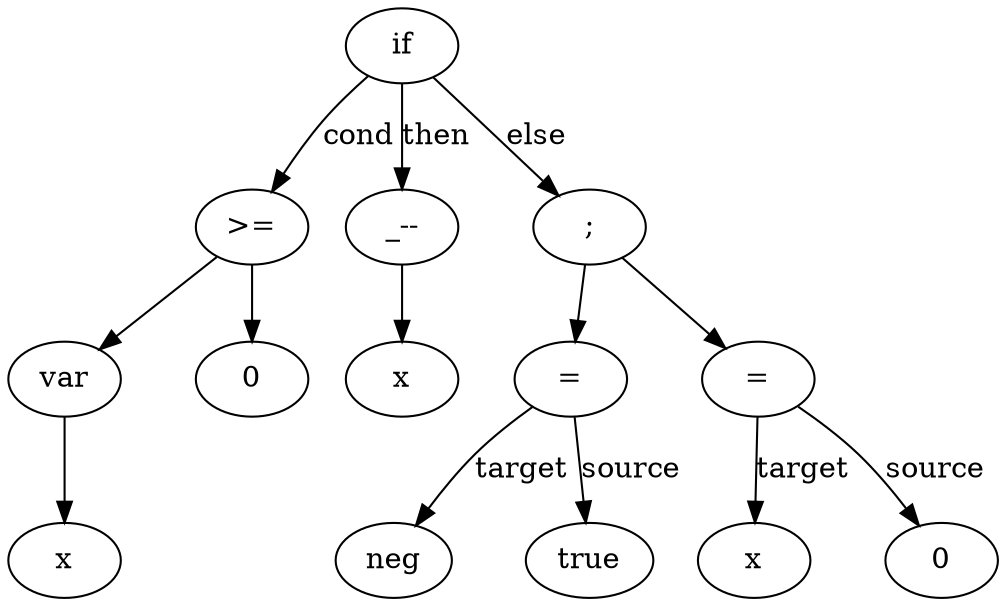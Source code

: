 digraph AST {


  if [label="if"]
  exp [label=">="]
  block [label=";"]
  expVar [label="var"]
  expX [label="x"]
  expZero [label="0"]
  dec [label="_--"]
  negSet [label="="]
  reset [label="="]
  decX [label="x"]
  neg [label="neg"]
  true [label="true"]
  resetX [label="x"]
  resetZero [label="0"]

  { rank = same;
    dec -> block [style=invis]
  }
  { rank = same;
    expVar -> expZero [style=invis]
  }
  { rank = same;
    negSet -> reset [style=invis]
  }
  { rank = same;
    neg -> true [style=invis]
  }
  { rank = same;
    resetX -> resetZero [style=invis]
  }
  if -> exp [label="cond"]
  if -> dec [label="then"]
  if -> block [label="else"]
  exp -> expVar
  expVar -> expX
  exp -> expZero
  block -> negSet
  block -> reset
  dec -> decX
  negSet -> neg [label="target"]
  negSet -> true [label="source"]
  reset -> resetX [label="target"]
  reset -> resetZero [label="source"]
}
